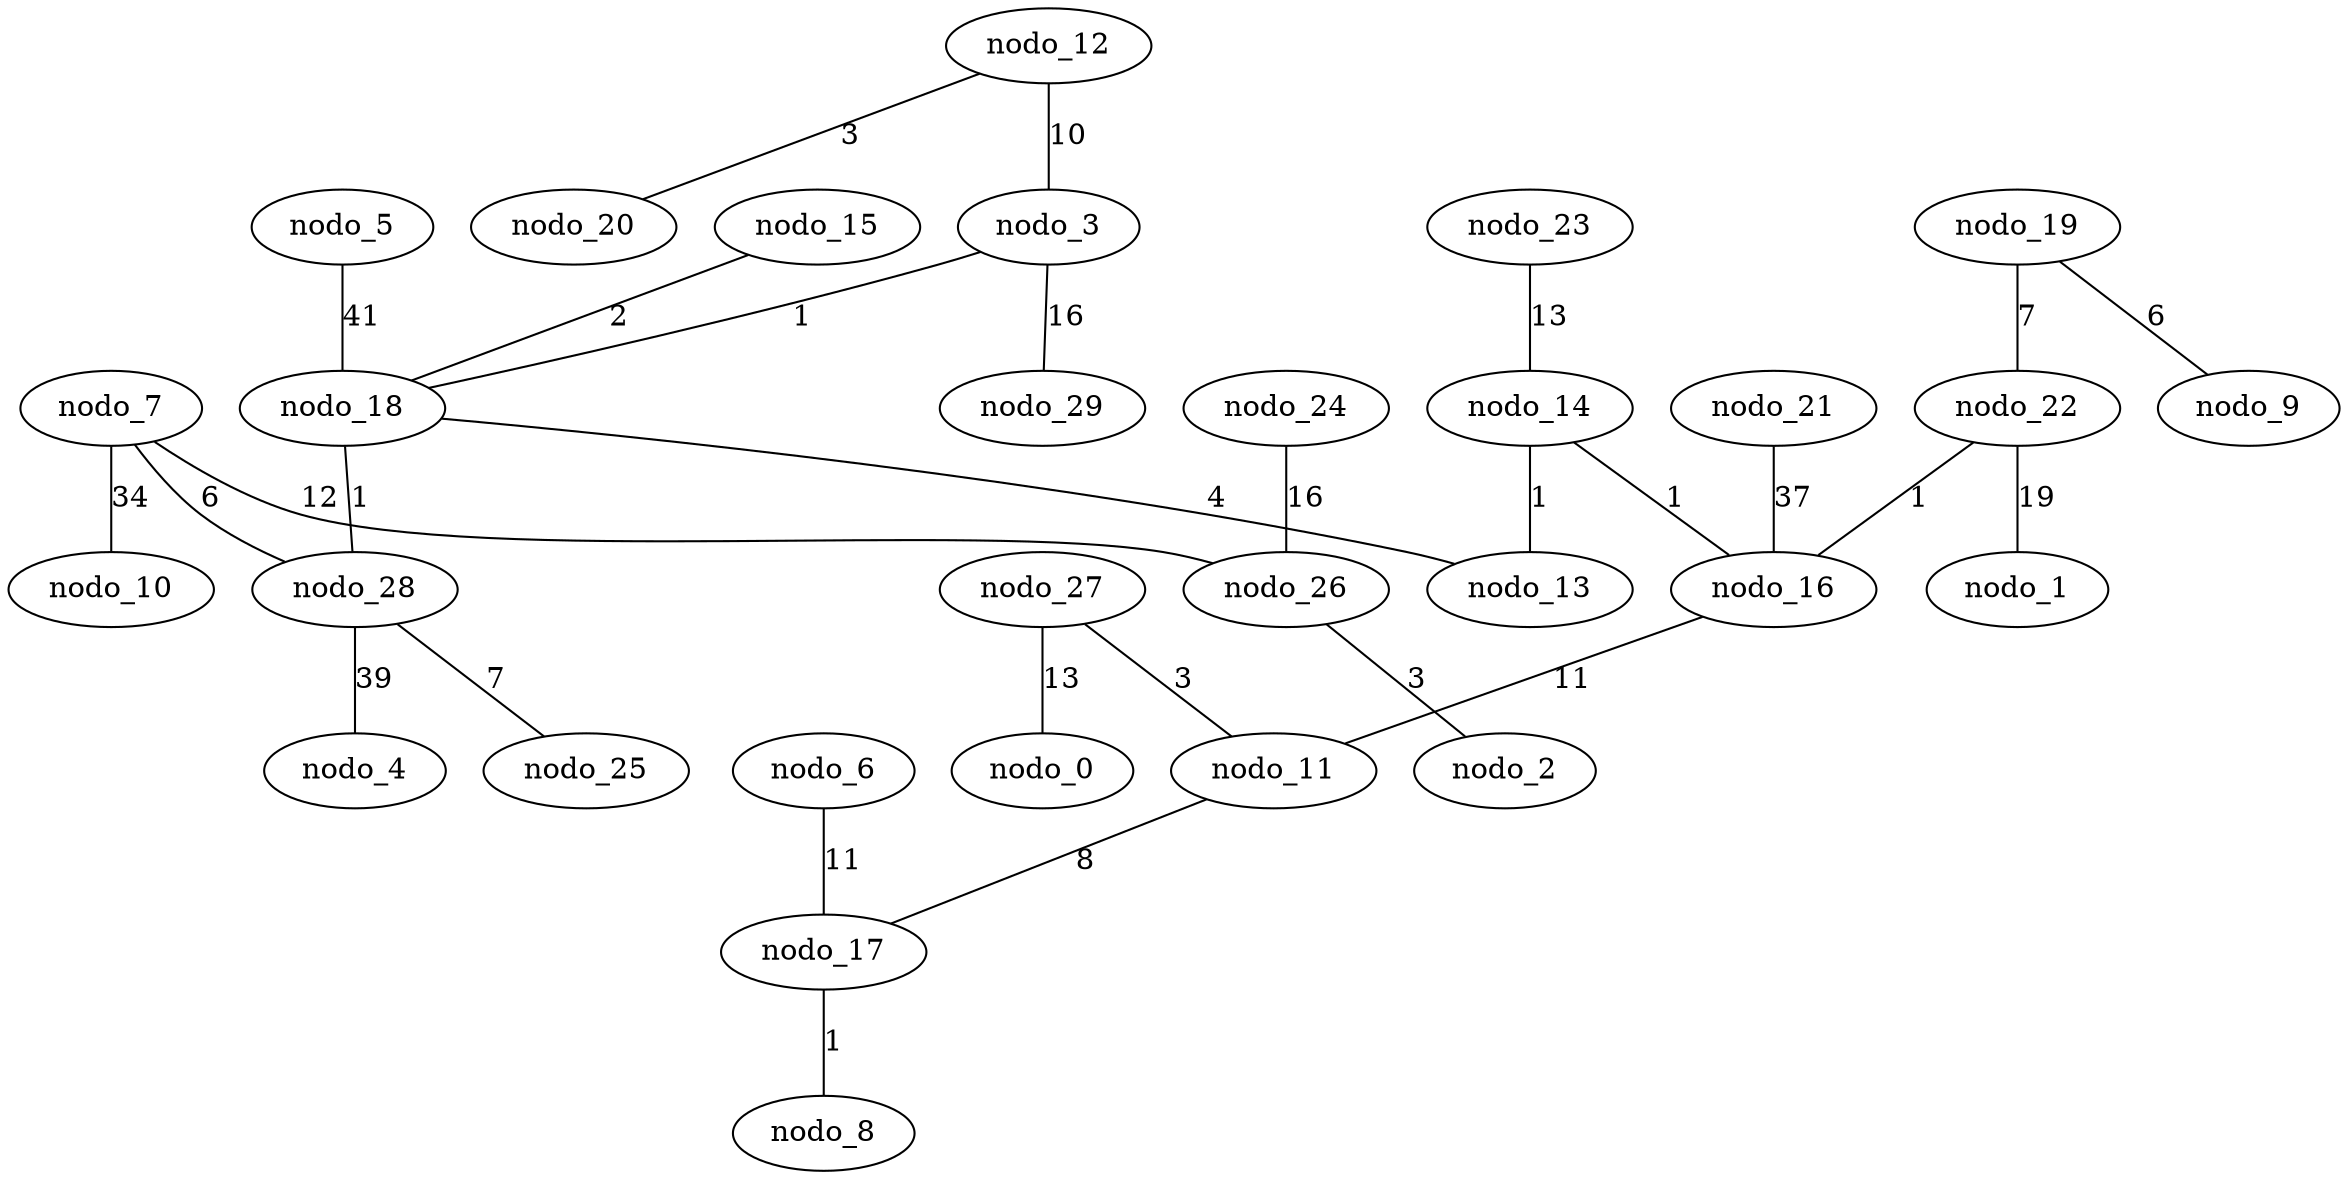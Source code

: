 graph gen_erdos_ren_30_prim {
  nodo_27 -- nodo_11 [label=3 weight=3];
  nodo_12 -- nodo_3 [label=10 weight=10];
  nodo_28 -- nodo_25 [label=7 weight=7];
  nodo_17 -- nodo_8 [label=1 weight=1];
  nodo_14 -- nodo_16 [label=1 weight=1];
  nodo_3 -- nodo_29 [label=16 weight=16];
  nodo_18 -- nodo_28 [label=1 weight=1];
  nodo_7 -- nodo_28 [label=6 weight=6];
  nodo_6 -- nodo_17 [label=11 weight=11];
  nodo_12 -- nodo_20 [label=3 weight=3];
  nodo_7 -- nodo_26 [label=12 weight=12];
  nodo_22 -- nodo_16 [label=1 weight=1];
  nodo_26 -- nodo_2 [label=3 weight=3];
  nodo_27 -- nodo_0 [label=13 weight=13];
  nodo_22 -- nodo_1 [label=19 weight=19];
  nodo_5 -- nodo_18 [label=41 weight=41];
  nodo_3 -- nodo_18 [label=1 weight=1];
  nodo_28 -- nodo_4 [label=39 weight=39];
  nodo_15 -- nodo_18 [label=2 weight=2];
  nodo_11 -- nodo_17 [label=8 weight=8];
  nodo_19 -- nodo_9 [label=6 weight=6];
  nodo_14 -- nodo_13 [label=1 weight=1];
  nodo_16 -- nodo_11 [label=11 weight=11];
  nodo_18 -- nodo_13 [label=4 weight=4];
  nodo_23 -- nodo_14 [label=13 weight=13];
  nodo_24 -- nodo_26 [label=16 weight=16];
  nodo_19 -- nodo_22 [label=7 weight=7];
  nodo_7 -- nodo_10 [label=34 weight=34];
  nodo_21 -- nodo_16 [label=37 weight=37];
}